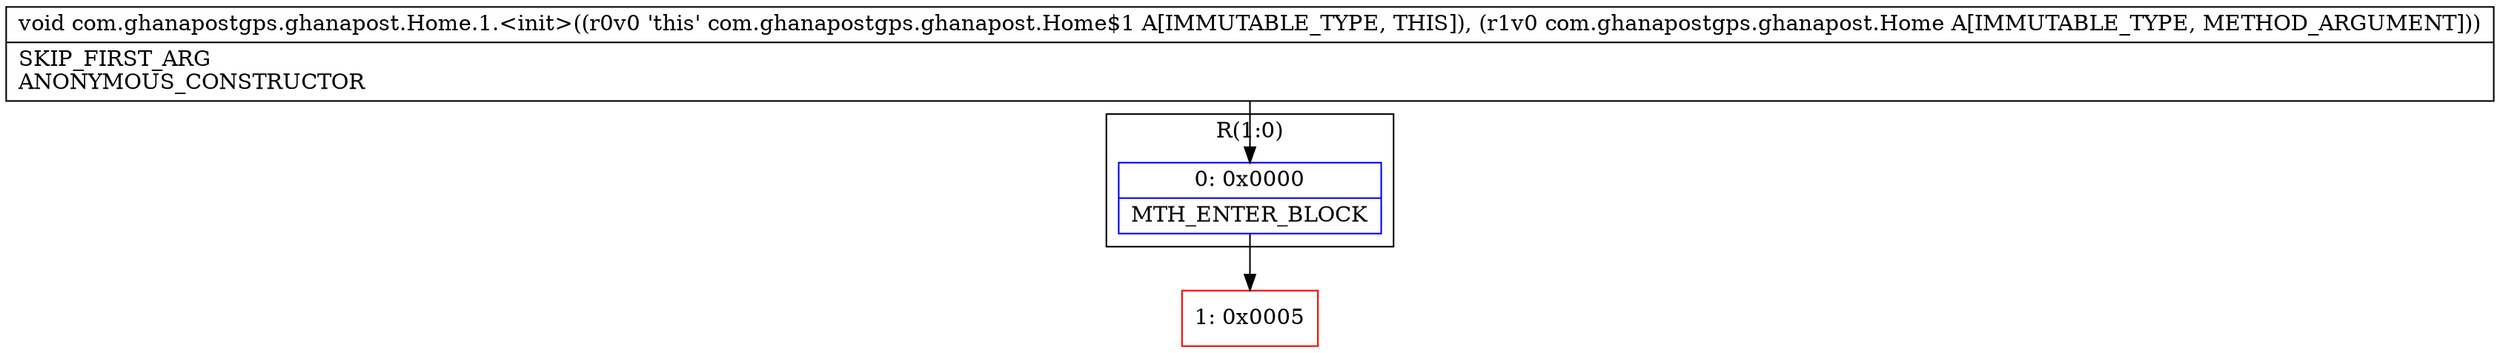 digraph "CFG forcom.ghanapostgps.ghanapost.Home.1.\<init\>(Lcom\/ghanapostgps\/ghanapost\/Home;)V" {
subgraph cluster_Region_1551074171 {
label = "R(1:0)";
node [shape=record,color=blue];
Node_0 [shape=record,label="{0\:\ 0x0000|MTH_ENTER_BLOCK\l}"];
}
Node_1 [shape=record,color=red,label="{1\:\ 0x0005}"];
MethodNode[shape=record,label="{void com.ghanapostgps.ghanapost.Home.1.\<init\>((r0v0 'this' com.ghanapostgps.ghanapost.Home$1 A[IMMUTABLE_TYPE, THIS]), (r1v0 com.ghanapostgps.ghanapost.Home A[IMMUTABLE_TYPE, METHOD_ARGUMENT]))  | SKIP_FIRST_ARG\lANONYMOUS_CONSTRUCTOR\l}"];
MethodNode -> Node_0;
Node_0 -> Node_1;
}

